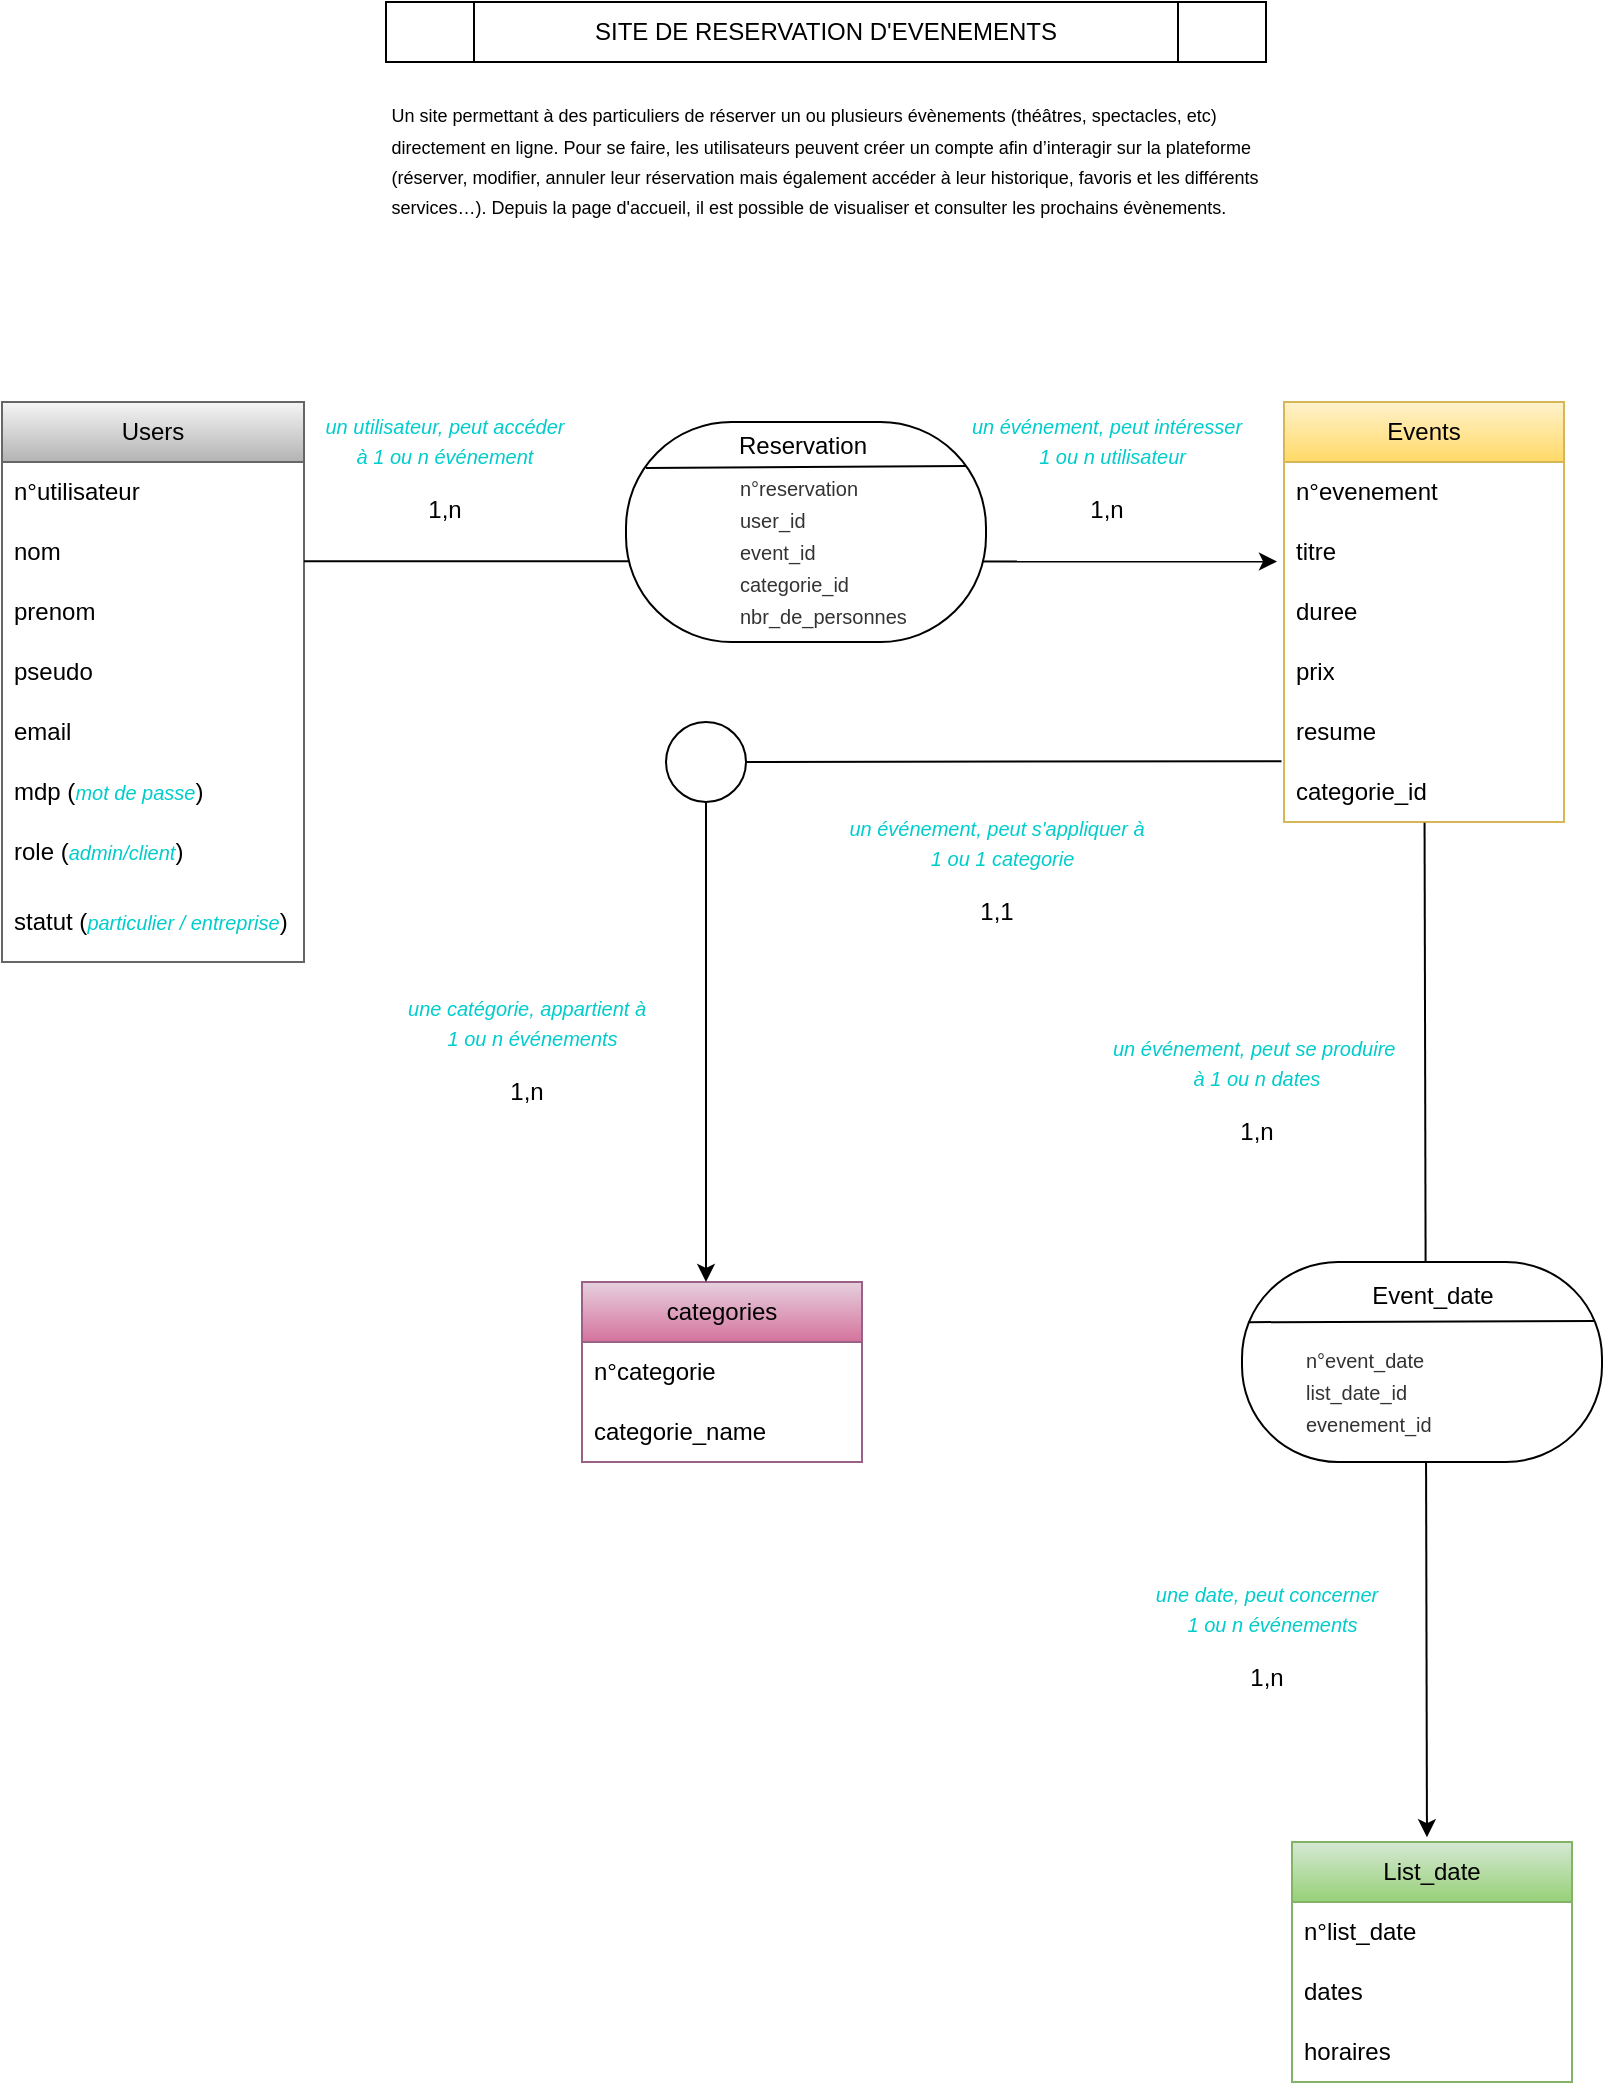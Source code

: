 <mxfile version="22.0.2" type="device">
  <diagram name="Page-1" id="niFAYI7-j2DZLFPBzeHO">
    <mxGraphModel dx="1799" dy="961" grid="1" gridSize="10" guides="1" tooltips="1" connect="1" arrows="1" fold="1" page="1" pageScale="1" pageWidth="827" pageHeight="1169" math="0" shadow="0">
      <root>
        <mxCell id="0" />
        <mxCell id="1" parent="0" />
        <mxCell id="huWjjuCk4hPInq8IUZ5Y-1" value="Events" style="swimlane;fontStyle=0;childLayout=stackLayout;horizontal=1;startSize=30;horizontalStack=0;resizeParent=1;resizeParentMax=0;resizeLast=0;collapsible=1;marginBottom=0;whiteSpace=wrap;html=1;fillColor=#fff2cc;gradientColor=#ffd966;strokeColor=#d6b656;" parent="1" vertex="1">
          <mxGeometry x="649" y="240" width="140" height="210" as="geometry" />
        </mxCell>
        <mxCell id="huWjjuCk4hPInq8IUZ5Y-2" value="n°evenement" style="text;strokeColor=none;fillColor=none;align=left;verticalAlign=middle;spacingLeft=4;spacingRight=4;overflow=hidden;points=[[0,0.5],[1,0.5]];portConstraint=eastwest;rotatable=0;whiteSpace=wrap;html=1;" parent="huWjjuCk4hPInq8IUZ5Y-1" vertex="1">
          <mxGeometry y="30" width="140" height="30" as="geometry" />
        </mxCell>
        <mxCell id="huWjjuCk4hPInq8IUZ5Y-3" value="titre" style="text;strokeColor=none;fillColor=none;align=left;verticalAlign=middle;spacingLeft=4;spacingRight=4;overflow=hidden;points=[[0,0.5],[1,0.5]];portConstraint=eastwest;rotatable=0;whiteSpace=wrap;html=1;" parent="huWjjuCk4hPInq8IUZ5Y-1" vertex="1">
          <mxGeometry y="60" width="140" height="30" as="geometry" />
        </mxCell>
        <mxCell id="huWjjuCk4hPInq8IUZ5Y-10" value="duree" style="text;strokeColor=none;fillColor=none;align=left;verticalAlign=middle;spacingLeft=4;spacingRight=4;overflow=hidden;points=[[0,0.5],[1,0.5]];portConstraint=eastwest;rotatable=0;whiteSpace=wrap;html=1;" parent="huWjjuCk4hPInq8IUZ5Y-1" vertex="1">
          <mxGeometry y="90" width="140" height="30" as="geometry" />
        </mxCell>
        <mxCell id="huWjjuCk4hPInq8IUZ5Y-34" value="prix" style="text;strokeColor=none;fillColor=none;align=left;verticalAlign=middle;spacingLeft=4;spacingRight=4;overflow=hidden;points=[[0,0.5],[1,0.5]];portConstraint=eastwest;rotatable=0;whiteSpace=wrap;html=1;" parent="huWjjuCk4hPInq8IUZ5Y-1" vertex="1">
          <mxGeometry y="120" width="140" height="30" as="geometry" />
        </mxCell>
        <mxCell id="huWjjuCk4hPInq8IUZ5Y-35" value="resume" style="text;strokeColor=none;fillColor=none;align=left;verticalAlign=middle;spacingLeft=4;spacingRight=4;overflow=hidden;points=[[0,0.5],[1,0.5]];portConstraint=eastwest;rotatable=0;whiteSpace=wrap;html=1;" parent="huWjjuCk4hPInq8IUZ5Y-1" vertex="1">
          <mxGeometry y="150" width="140" height="30" as="geometry" />
        </mxCell>
        <mxCell id="huWjjuCk4hPInq8IUZ5Y-36" value="categorie_id" style="text;strokeColor=none;fillColor=none;align=left;verticalAlign=middle;spacingLeft=4;spacingRight=4;overflow=hidden;points=[[0,0.5],[1,0.5]];portConstraint=eastwest;rotatable=0;whiteSpace=wrap;html=1;" parent="huWjjuCk4hPInq8IUZ5Y-1" vertex="1">
          <mxGeometry y="180" width="140" height="30" as="geometry" />
        </mxCell>
        <mxCell id="huWjjuCk4hPInq8IUZ5Y-6" value="Users" style="swimlane;fontStyle=0;childLayout=stackLayout;horizontal=1;startSize=30;horizontalStack=0;resizeParent=1;resizeParentMax=0;resizeLast=0;collapsible=1;marginBottom=0;whiteSpace=wrap;html=1;fillColor=#f5f5f5;gradientColor=#b3b3b3;strokeColor=#666666;" parent="1" vertex="1">
          <mxGeometry x="8" y="240" width="151" height="280" as="geometry" />
        </mxCell>
        <mxCell id="huWjjuCk4hPInq8IUZ5Y-8" value="n°utilisateur" style="text;strokeColor=none;fillColor=none;align=left;verticalAlign=middle;spacingLeft=4;spacingRight=4;overflow=hidden;points=[[0,0.5],[1,0.5]];portConstraint=eastwest;rotatable=0;whiteSpace=wrap;html=1;" parent="huWjjuCk4hPInq8IUZ5Y-6" vertex="1">
          <mxGeometry y="30" width="151" height="30" as="geometry" />
        </mxCell>
        <mxCell id="huWjjuCk4hPInq8IUZ5Y-12" value="nom" style="text;strokeColor=none;fillColor=none;align=left;verticalAlign=middle;spacingLeft=4;spacingRight=4;overflow=hidden;points=[[0,0.5],[1,0.5]];portConstraint=eastwest;rotatable=0;whiteSpace=wrap;html=1;" parent="huWjjuCk4hPInq8IUZ5Y-6" vertex="1">
          <mxGeometry y="60" width="151" height="30" as="geometry" />
        </mxCell>
        <mxCell id="huWjjuCk4hPInq8IUZ5Y-13" value="prenom" style="text;strokeColor=none;fillColor=none;align=left;verticalAlign=middle;spacingLeft=4;spacingRight=4;overflow=hidden;points=[[0,0.5],[1,0.5]];portConstraint=eastwest;rotatable=0;whiteSpace=wrap;html=1;" parent="huWjjuCk4hPInq8IUZ5Y-6" vertex="1">
          <mxGeometry y="90" width="151" height="30" as="geometry" />
        </mxCell>
        <mxCell id="huWjjuCk4hPInq8IUZ5Y-14" value="pseudo" style="text;strokeColor=none;fillColor=none;align=left;verticalAlign=middle;spacingLeft=4;spacingRight=4;overflow=hidden;points=[[0,0.5],[1,0.5]];portConstraint=eastwest;rotatable=0;whiteSpace=wrap;html=1;" parent="huWjjuCk4hPInq8IUZ5Y-6" vertex="1">
          <mxGeometry y="120" width="151" height="30" as="geometry" />
        </mxCell>
        <mxCell id="huWjjuCk4hPInq8IUZ5Y-15" value="email" style="text;strokeColor=none;fillColor=none;align=left;verticalAlign=middle;spacingLeft=4;spacingRight=4;overflow=hidden;points=[[0,0.5],[1,0.5]];portConstraint=eastwest;rotatable=0;whiteSpace=wrap;html=1;" parent="huWjjuCk4hPInq8IUZ5Y-6" vertex="1">
          <mxGeometry y="150" width="151" height="30" as="geometry" />
        </mxCell>
        <mxCell id="huWjjuCk4hPInq8IUZ5Y-9" value="mdp&amp;nbsp;(&lt;i&gt;&lt;font style=&quot;font-size: 10px;&quot; color=&quot;#00cccc&quot;&gt;mot de passe&lt;/font&gt;&lt;/i&gt;&lt;font style=&quot;border-color: var(--border-color);&quot; color=&quot;#00cccc&quot;&gt;&lt;/font&gt;&lt;span style=&quot;border-color: var(--border-color); text-align: center; background-color: initial;&quot;&gt;&lt;/span&gt;&lt;span style=&quot;border-color: var(--border-color); text-align: center; background-color: initial;&quot;&gt;)&lt;/span&gt;" style="text;strokeColor=none;fillColor=none;align=left;verticalAlign=middle;spacingLeft=4;spacingRight=4;overflow=hidden;points=[[0,0.5],[1,0.5]];portConstraint=eastwest;rotatable=0;whiteSpace=wrap;html=1;" parent="huWjjuCk4hPInq8IUZ5Y-6" vertex="1">
          <mxGeometry y="180" width="151" height="30" as="geometry" />
        </mxCell>
        <mxCell id="huWjjuCk4hPInq8IUZ5Y-47" value="&lt;div style=&quot;text-align: center;&quot;&gt;&lt;span style=&quot;background-color: initial;&quot;&gt;role (&lt;font color=&quot;#00cccc&quot;&gt;&lt;span style=&quot;font-size: 10px;&quot;&gt;&lt;i&gt;admin/client&lt;/i&gt;&lt;/span&gt;&lt;/font&gt;&lt;/span&gt;&lt;span style=&quot;background-color: initial;&quot;&gt;)&lt;/span&gt;&lt;/div&gt;" style="text;strokeColor=none;fillColor=none;align=left;verticalAlign=middle;spacingLeft=4;spacingRight=4;overflow=hidden;points=[[0,0.5],[1,0.5]];portConstraint=eastwest;rotatable=0;whiteSpace=wrap;html=1;" parent="huWjjuCk4hPInq8IUZ5Y-6" vertex="1">
          <mxGeometry y="210" width="151" height="30" as="geometry" />
        </mxCell>
        <mxCell id="huWjjuCk4hPInq8IUZ5Y-48" value="&lt;div style=&quot;&quot;&gt;&lt;span style=&quot;background-color: initial;&quot;&gt;statut (&lt;font color=&quot;#00cccc&quot;&gt;&lt;span style=&quot;font-size: 10px;&quot;&gt;&lt;i&gt;particulier / entreprise&lt;/i&gt;&lt;/span&gt;&lt;/font&gt;&lt;/span&gt;&lt;span style=&quot;background-color: initial;&quot;&gt;)&lt;/span&gt;&lt;/div&gt;" style="text;strokeColor=none;fillColor=none;align=left;verticalAlign=middle;spacingLeft=4;spacingRight=4;overflow=hidden;points=[[0,0.5],[1,0.5]];portConstraint=eastwest;rotatable=0;whiteSpace=wrap;html=1;" parent="huWjjuCk4hPInq8IUZ5Y-6" vertex="1">
          <mxGeometry y="240" width="151" height="40" as="geometry" />
        </mxCell>
        <mxCell id="huWjjuCk4hPInq8IUZ5Y-16" value="" style="endArrow=classic;html=1;rounded=0;exitX=1;exitY=0.987;exitDx=0;exitDy=0;exitPerimeter=0;entryX=-0.025;entryY=-0.008;entryDx=0;entryDy=0;entryPerimeter=0;" parent="1" edge="1">
          <mxGeometry width="50" height="50" relative="1" as="geometry">
            <mxPoint x="159" y="319.61" as="sourcePoint" />
            <mxPoint x="645.5" y="319.76" as="targetPoint" />
          </mxGeometry>
        </mxCell>
        <mxCell id="huWjjuCk4hPInq8IUZ5Y-18" value="1,n" style="text;html=1;align=center;verticalAlign=middle;resizable=0;points=[];autosize=1;strokeColor=none;fillColor=none;" parent="1" vertex="1">
          <mxGeometry x="209" y="279" width="40" height="30" as="geometry" />
        </mxCell>
        <mxCell id="huWjjuCk4hPInq8IUZ5Y-19" value="&lt;i style=&quot;font-size: 10px;&quot;&gt;&lt;font style=&quot;font-size: 10px;&quot; color=&quot;#00cccc&quot;&gt;un utilisateur, peut accéder &lt;br&gt;à 1 ou n événement&lt;/font&gt;&lt;/i&gt;" style="text;html=1;align=center;verticalAlign=middle;resizable=0;points=[];autosize=1;strokeColor=none;fillColor=none;" parent="1" vertex="1">
          <mxGeometry x="159" y="239" width="140" height="40" as="geometry" />
        </mxCell>
        <mxCell id="huWjjuCk4hPInq8IUZ5Y-20" value="1,n" style="text;html=1;align=center;verticalAlign=middle;resizable=0;points=[];autosize=1;strokeColor=none;fillColor=none;" parent="1" vertex="1">
          <mxGeometry x="540" y="279" width="40" height="30" as="geometry" />
        </mxCell>
        <mxCell id="huWjjuCk4hPInq8IUZ5Y-21" value="&lt;i style=&quot;font-size: 10px;&quot;&gt;&lt;font style=&quot;font-size: 10px;&quot; color=&quot;#00cccc&quot;&gt;un&amp;nbsp;&lt;/font&gt;&lt;/i&gt;&lt;i style=&quot;border-color: var(--border-color); font-size: 10px;&quot;&gt;&lt;font style=&quot;border-color: var(--border-color);&quot; color=&quot;#00cccc&quot;&gt;événement&lt;/font&gt;&lt;/i&gt;&lt;i style=&quot;font-size: 10px;&quot;&gt;&lt;font style=&quot;font-size: 10px;&quot; color=&quot;#00cccc&quot;&gt;, peut intéresser&lt;br&gt;&amp;nbsp; 1 ou n&amp;nbsp;&lt;/font&gt;&lt;/i&gt;&lt;i style=&quot;border-color: var(--border-color); font-size: 10px;&quot;&gt;&lt;font style=&quot;border-color: var(--border-color);&quot; color=&quot;#00cccc&quot;&gt;utilisateur&lt;/font&gt;&lt;/i&gt;" style="text;html=1;align=center;verticalAlign=middle;resizable=0;points=[];autosize=1;strokeColor=none;fillColor=none;" parent="1" vertex="1">
          <mxGeometry x="480" y="239" width="160" height="40" as="geometry" />
        </mxCell>
        <mxCell id="huWjjuCk4hPInq8IUZ5Y-22" value="" style="rounded=1;whiteSpace=wrap;html=1;arcSize=48;" parent="1" vertex="1">
          <mxGeometry x="320" y="250" width="180" height="110" as="geometry" />
        </mxCell>
        <mxCell id="huWjjuCk4hPInq8IUZ5Y-25" value="" style="endArrow=none;html=1;rounded=0;" parent="1" edge="1">
          <mxGeometry width="50" height="50" relative="1" as="geometry">
            <mxPoint x="330" y="273" as="sourcePoint" />
            <mxPoint x="490" y="272" as="targetPoint" />
          </mxGeometry>
        </mxCell>
        <mxCell id="huWjjuCk4hPInq8IUZ5Y-26" value="Reservation" style="text;html=1;align=center;verticalAlign=middle;resizable=0;points=[];autosize=1;strokeColor=none;fillColor=none;" parent="1" vertex="1">
          <mxGeometry x="363" y="247" width="90" height="30" as="geometry" />
        </mxCell>
        <mxCell id="huWjjuCk4hPInq8IUZ5Y-27" value="&lt;p style=&quot;line-height: 160%; font-size: 10px;&quot;&gt;&lt;font color=&quot;#333333&quot;&gt;n°reservation&lt;br&gt;user_id&lt;br&gt;event_id&lt;br&gt;categorie_id&lt;br&gt;nbr_de_personnes&lt;/font&gt;&lt;/p&gt;" style="text;html=1;align=left;verticalAlign=middle;resizable=0;points=[];autosize=1;" parent="1" vertex="1">
          <mxGeometry x="375" y="260" width="110" height="110" as="geometry" />
        </mxCell>
        <mxCell id="huWjjuCk4hPInq8IUZ5Y-28" value="categories" style="swimlane;fontStyle=0;childLayout=stackLayout;horizontal=1;startSize=30;horizontalStack=0;resizeParent=1;resizeParentMax=0;resizeLast=0;collapsible=1;marginBottom=0;whiteSpace=wrap;html=1;fillColor=#e6d0de;gradientColor=#d5739d;strokeColor=#996185;" parent="1" vertex="1">
          <mxGeometry x="298" y="680" width="140" height="90" as="geometry" />
        </mxCell>
        <mxCell id="huWjjuCk4hPInq8IUZ5Y-29" value="n°categorie" style="text;strokeColor=none;fillColor=none;align=left;verticalAlign=middle;spacingLeft=4;spacingRight=4;overflow=hidden;points=[[0,0.5],[1,0.5]];portConstraint=eastwest;rotatable=0;whiteSpace=wrap;html=1;" parent="huWjjuCk4hPInq8IUZ5Y-28" vertex="1">
          <mxGeometry y="30" width="140" height="30" as="geometry" />
        </mxCell>
        <mxCell id="huWjjuCk4hPInq8IUZ5Y-30" value="categorie_name" style="text;strokeColor=none;fillColor=none;align=left;verticalAlign=middle;spacingLeft=4;spacingRight=4;overflow=hidden;points=[[0,0.5],[1,0.5]];portConstraint=eastwest;rotatable=0;whiteSpace=wrap;html=1;" parent="huWjjuCk4hPInq8IUZ5Y-28" vertex="1">
          <mxGeometry y="60" width="140" height="30" as="geometry" />
        </mxCell>
        <mxCell id="huWjjuCk4hPInq8IUZ5Y-38" value="" style="endArrow=classic;html=1;rounded=0;exitX=0.502;exitY=1.014;exitDx=0;exitDy=0;exitPerimeter=0;entryX=0.482;entryY=-0.02;entryDx=0;entryDy=0;entryPerimeter=0;" parent="1" source="huWjjuCk4hPInq8IUZ5Y-36" target="1F8GkbTLSbqJveGHJ6Iy-1" edge="1">
          <mxGeometry width="50" height="50" relative="1" as="geometry">
            <mxPoint x="330" y="460" as="sourcePoint" />
            <mxPoint x="720" y="830" as="targetPoint" />
          </mxGeometry>
        </mxCell>
        <mxCell id="huWjjuCk4hPInq8IUZ5Y-39" value="1,n" style="text;html=1;align=center;verticalAlign=middle;resizable=0;points=[];autosize=1;strokeColor=none;fillColor=none;" parent="1" vertex="1">
          <mxGeometry x="615" y="590" width="40" height="30" as="geometry" />
        </mxCell>
        <mxCell id="huWjjuCk4hPInq8IUZ5Y-40" value="&lt;i style=&quot;font-size: 10px;&quot;&gt;&lt;font style=&quot;font-size: 10px;&quot; color=&quot;#00cccc&quot;&gt;un&amp;nbsp;&lt;/font&gt;&lt;/i&gt;&lt;i style=&quot;border-color: var(--border-color); font-size: 10px;&quot;&gt;&lt;font style=&quot;border-color: var(--border-color);&quot; color=&quot;#00cccc&quot;&gt;événement&lt;/font&gt;&lt;/i&gt;&lt;i style=&quot;font-size: 10px;&quot;&gt;&lt;font style=&quot;font-size: 10px;&quot; color=&quot;#00cccc&quot;&gt;, peut se produire&amp;nbsp;&lt;br&gt;à 1 ou n dates&lt;/font&gt;&lt;/i&gt;" style="text;html=1;align=center;verticalAlign=middle;resizable=0;points=[];autosize=1;strokeColor=none;fillColor=none;" parent="1" vertex="1">
          <mxGeometry x="550" y="550" width="170" height="40" as="geometry" />
        </mxCell>
        <mxCell id="huWjjuCk4hPInq8IUZ5Y-41" value="1,n" style="text;html=1;align=center;verticalAlign=middle;resizable=0;points=[];autosize=1;strokeColor=none;fillColor=none;" parent="1" vertex="1">
          <mxGeometry x="620" y="863" width="40" height="30" as="geometry" />
        </mxCell>
        <mxCell id="huWjjuCk4hPInq8IUZ5Y-42" value="&lt;i style=&quot;font-size: 10px;&quot;&gt;&lt;font style=&quot;font-size: 10px;&quot; color=&quot;#00cccc&quot;&gt;une date&lt;/font&gt;&lt;/i&gt;&lt;i style=&quot;font-size: 10px;&quot;&gt;&lt;font style=&quot;font-size: 10px;&quot; color=&quot;#00cccc&quot;&gt;, peut concerner&lt;br&gt;&amp;nbsp; 1 ou n&amp;nbsp;&lt;/font&gt;&lt;/i&gt;&lt;i style=&quot;border-color: var(--border-color); font-size: 10px;&quot;&gt;&lt;font style=&quot;border-color: var(--border-color);&quot; color=&quot;#00cccc&quot;&gt;événements&lt;/font&gt;&lt;/i&gt;" style="text;html=1;align=center;verticalAlign=middle;resizable=0;points=[];autosize=1;strokeColor=none;fillColor=none;" parent="1" vertex="1">
          <mxGeometry x="575" y="823" width="130" height="40" as="geometry" />
        </mxCell>
        <mxCell id="huWjjuCk4hPInq8IUZ5Y-46" value="SITE DE RESERVATION D&#39;EVENEMENTS" style="shape=process;whiteSpace=wrap;html=1;backgroundOutline=1;" parent="1" vertex="1">
          <mxGeometry x="200" y="40" width="440" height="30" as="geometry" />
        </mxCell>
        <mxCell id="wSys72QmziQknTz7GNzb-1" value="&lt;p style=&quot;line-height:1.38;margin-top:0pt;margin-bottom:0pt;&quot; dir=&quot;ltr&quot;&gt;&lt;/p&gt;&lt;p style=&quot;line-height:1.38;margin-top:0pt;margin-bottom:0pt;&quot; dir=&quot;ltr&quot;&gt;&lt;/p&gt;&lt;div&gt;&lt;/div&gt;&lt;span style=&quot;font-family: Arial, sans-serif; background-color: transparent; font-variant-numeric: normal; font-variant-east-asian: normal; font-variant-alternates: normal; font-variant-position: normal; vertical-align: baseline; font-size: 9px;&quot;&gt;&lt;span id=&quot;docs-internal-guid-3eaf1046-7fff-404b-623f-7b535a3fa58a&quot;&gt;&lt;/span&gt;&lt;div style=&quot;text-align: left; line-height: 170%;&quot;&gt;&lt;span style=&quot;background-color: transparent;&quot;&gt;Un site permettant à des particuliers de réserver un ou plusieurs évènements (théâtres, spectacles, etc)&lt;/span&gt;&lt;br&gt;&lt;/div&gt;&lt;/span&gt;&lt;span style=&quot;font-family: Arial, sans-serif; background-color: transparent; font-variant-numeric: normal; font-variant-east-asian: normal; font-variant-alternates: normal; font-variant-position: normal; vertical-align: baseline; font-size: 9px;&quot;&gt;&lt;font style=&quot;font-size: 9px;&quot;&gt;&lt;div style=&quot;text-align: left; line-height: 170%;&quot;&gt;&lt;span style=&quot;background-color: transparent;&quot;&gt;directement en ligne. Pour se faire, les utilisateurs peuvent créer un compte afin d’interagir sur la plateforme&lt;br&gt;(réserver, modifier, annuler leur réservation mais également accéder à leur historique, favoris et les différents&lt;br&gt;services…). Depuis la page d&#39;accueil, il est possible de visualiser et consulter les prochains évènements.&lt;/span&gt;&lt;/div&gt;&lt;/font&gt;&lt;/span&gt;&lt;span id=&quot;docs-internal-guid-d5c1408f-7fff-7828-96c9-785d76111d96&quot;&gt;&lt;/span&gt;&lt;span id=&quot;docs-internal-guid-3eaf1046-7fff-404b-623f-7b535a3fa58a&quot;&gt;&lt;/span&gt;&lt;span id=&quot;docs-internal-guid-3eaf1046-7fff-404b-623f-7b535a3fa58a&quot;&gt;&lt;/span&gt;&lt;p style=&quot;font-size: 9px; line-height: 170%;&quot;&gt;&lt;/p&gt;&lt;font style=&quot;font-size: 9px;&quot;&gt;&lt;div style=&quot;text-align: left; line-height: 170%;&quot;&gt;&lt;/div&gt;&lt;span id=&quot;docs-internal-guid-f7cdca87-7fff-dbe9-ae89-b4db3ca43535&quot;&gt;&lt;/span&gt;&lt;/font&gt;" style="text;html=1;align=center;verticalAlign=middle;resizable=0;points=[];autosize=1;strokeColor=none;fillColor=none;" parent="1" vertex="1">
          <mxGeometry x="189" y="85" width="460" height="80" as="geometry" />
        </mxCell>
        <mxCell id="1F8GkbTLSbqJveGHJ6Iy-1" value="List_date" style="swimlane;fontStyle=0;childLayout=stackLayout;horizontal=1;startSize=30;horizontalStack=0;resizeParent=1;resizeParentMax=0;resizeLast=0;collapsible=1;marginBottom=0;whiteSpace=wrap;html=1;fillColor=#d5e8d4;gradientColor=#97d077;strokeColor=#82b366;" parent="1" vertex="1">
          <mxGeometry x="653" y="960" width="140" height="120" as="geometry" />
        </mxCell>
        <mxCell id="1F8GkbTLSbqJveGHJ6Iy-2" value="n°list_date" style="text;strokeColor=none;fillColor=none;align=left;verticalAlign=middle;spacingLeft=4;spacingRight=4;overflow=hidden;points=[[0,0.5],[1,0.5]];portConstraint=eastwest;rotatable=0;whiteSpace=wrap;html=1;" parent="1F8GkbTLSbqJveGHJ6Iy-1" vertex="1">
          <mxGeometry y="30" width="140" height="30" as="geometry" />
        </mxCell>
        <mxCell id="1F8GkbTLSbqJveGHJ6Iy-3" value="dates" style="text;strokeColor=none;fillColor=none;align=left;verticalAlign=middle;spacingLeft=4;spacingRight=4;overflow=hidden;points=[[0,0.5],[1,0.5]];portConstraint=eastwest;rotatable=0;whiteSpace=wrap;html=1;" parent="1F8GkbTLSbqJveGHJ6Iy-1" vertex="1">
          <mxGeometry y="60" width="140" height="30" as="geometry" />
        </mxCell>
        <mxCell id="1F8GkbTLSbqJveGHJ6Iy-4" value="horaires" style="text;strokeColor=none;fillColor=none;align=left;verticalAlign=middle;spacingLeft=4;spacingRight=4;overflow=hidden;points=[[0,0.5],[1,0.5]];portConstraint=eastwest;rotatable=0;whiteSpace=wrap;html=1;" parent="1F8GkbTLSbqJveGHJ6Iy-1" vertex="1">
          <mxGeometry y="90" width="140" height="30" as="geometry" />
        </mxCell>
        <mxCell id="1F8GkbTLSbqJveGHJ6Iy-62" value="" style="rounded=1;whiteSpace=wrap;html=1;arcSize=48;" parent="1" vertex="1">
          <mxGeometry x="628" y="670" width="180" height="100" as="geometry" />
        </mxCell>
        <mxCell id="1F8GkbTLSbqJveGHJ6Iy-63" value="" style="endArrow=none;html=1;rounded=0;exitX=0.018;exitY=0.301;exitDx=0;exitDy=0;exitPerimeter=0;entryX=0.979;entryY=0.295;entryDx=0;entryDy=0;entryPerimeter=0;" parent="1" source="1F8GkbTLSbqJveGHJ6Iy-62" target="1F8GkbTLSbqJveGHJ6Iy-62" edge="1">
          <mxGeometry width="50" height="50" relative="1" as="geometry">
            <mxPoint x="602.2" y="708.98" as="sourcePoint" />
            <mxPoint x="831.8" y="708.85" as="targetPoint" />
          </mxGeometry>
        </mxCell>
        <mxCell id="1F8GkbTLSbqJveGHJ6Iy-64" value="Event_date" style="text;html=1;align=center;verticalAlign=middle;resizable=0;points=[];autosize=1;strokeColor=none;fillColor=none;" parent="1" vertex="1">
          <mxGeometry x="683" y="672" width="80" height="30" as="geometry" />
        </mxCell>
        <mxCell id="1F8GkbTLSbqJveGHJ6Iy-65" value="&lt;p style=&quot;line-height: 160%; font-size: 10px;&quot;&gt;&lt;font color=&quot;#333333&quot;&gt;n°event_date&lt;br&gt;list_date_id&lt;br&gt;evenement_id&lt;br&gt;&lt;/font&gt;&lt;/p&gt;" style="text;html=1;align=left;verticalAlign=middle;resizable=0;points=[];autosize=1;" parent="1" vertex="1">
          <mxGeometry x="658" y="695" width="90" height="80" as="geometry" />
        </mxCell>
        <mxCell id="1F8GkbTLSbqJveGHJ6Iy-67" value="" style="endArrow=classic;html=1;rounded=0;exitX=-0.009;exitY=-0.012;exitDx=0;exitDy=0;exitPerimeter=0;" parent="1" source="huWjjuCk4hPInq8IUZ5Y-36" edge="1">
          <mxGeometry width="50" height="50" relative="1" as="geometry">
            <mxPoint x="390" y="540" as="sourcePoint" />
            <mxPoint x="360" y="420" as="targetPoint" />
          </mxGeometry>
        </mxCell>
        <mxCell id="1F8GkbTLSbqJveGHJ6Iy-68" value="1,1" style="text;html=1;align=center;verticalAlign=middle;resizable=0;points=[];autosize=1;strokeColor=none;fillColor=none;" parent="1" vertex="1">
          <mxGeometry x="485" y="480" width="40" height="30" as="geometry" />
        </mxCell>
        <mxCell id="1F8GkbTLSbqJveGHJ6Iy-69" value="&lt;i style=&quot;font-size: 10px;&quot;&gt;&lt;font style=&quot;font-size: 10px;&quot; color=&quot;#00cccc&quot;&gt;un&amp;nbsp;&lt;/font&gt;&lt;/i&gt;&lt;i style=&quot;border-color: var(--border-color); font-size: 10px;&quot;&gt;&lt;font style=&quot;border-color: var(--border-color);&quot; color=&quot;#00cccc&quot;&gt;événement&lt;/font&gt;&lt;/i&gt;&lt;i style=&quot;font-size: 10px;&quot;&gt;&lt;font style=&quot;font-size: 10px;&quot; color=&quot;#00cccc&quot;&gt;, peut s&#39;appliquer à&lt;br&gt;&amp;nbsp; 1 ou 1&amp;nbsp;&lt;/font&gt;&lt;/i&gt;&lt;i style=&quot;border-color: var(--border-color); font-size: 10px;&quot;&gt;&lt;font style=&quot;border-color: var(--border-color);&quot; color=&quot;#00cccc&quot;&gt;categorie&lt;/font&gt;&lt;/i&gt;" style="text;html=1;align=center;verticalAlign=middle;resizable=0;points=[];autosize=1;strokeColor=none;fillColor=none;" parent="1" vertex="1">
          <mxGeometry x="420" y="440" width="170" height="40" as="geometry" />
        </mxCell>
        <mxCell id="1F8GkbTLSbqJveGHJ6Iy-70" value="" style="endArrow=classic;html=1;rounded=0;exitX=0.5;exitY=0.75;exitDx=0;exitDy=0;exitPerimeter=0;" parent="1" source="huWjjuCk4hPInq8IUZ5Y-43" edge="1">
          <mxGeometry width="50" height="50" relative="1" as="geometry">
            <mxPoint x="360" y="480" as="sourcePoint" />
            <mxPoint x="360" y="680" as="targetPoint" />
          </mxGeometry>
        </mxCell>
        <mxCell id="huWjjuCk4hPInq8IUZ5Y-43" value="" style="ellipse;whiteSpace=wrap;html=1;aspect=fixed;" parent="1" vertex="1">
          <mxGeometry x="340" y="400" width="40" height="40" as="geometry" />
        </mxCell>
        <mxCell id="1F8GkbTLSbqJveGHJ6Iy-71" value="1,n" style="text;html=1;align=center;verticalAlign=middle;resizable=0;points=[];autosize=1;strokeColor=none;fillColor=none;" parent="1" vertex="1">
          <mxGeometry x="250" y="570" width="40" height="30" as="geometry" />
        </mxCell>
        <mxCell id="1F8GkbTLSbqJveGHJ6Iy-72" value="&lt;i style=&quot;font-size: 10px;&quot;&gt;&lt;font style=&quot;font-size: 10px;&quot; color=&quot;#00cccc&quot;&gt;une catégorie&lt;/font&gt;&lt;/i&gt;&lt;i style=&quot;font-size: 10px;&quot;&gt;&lt;font style=&quot;font-size: 10px;&quot; color=&quot;#00cccc&quot;&gt;, appartient à&lt;br&gt;&amp;nbsp; 1 ou n&amp;nbsp;&lt;/font&gt;&lt;/i&gt;&lt;i style=&quot;border-color: var(--border-color); font-size: 10px;&quot;&gt;&lt;font style=&quot;border-color: var(--border-color);&quot; color=&quot;#00cccc&quot;&gt;événements&lt;/font&gt;&lt;/i&gt;" style="text;html=1;align=center;verticalAlign=middle;resizable=0;points=[];autosize=1;strokeColor=none;fillColor=none;" parent="1" vertex="1">
          <mxGeometry x="200" y="530" width="140" height="40" as="geometry" />
        </mxCell>
      </root>
    </mxGraphModel>
  </diagram>
</mxfile>

